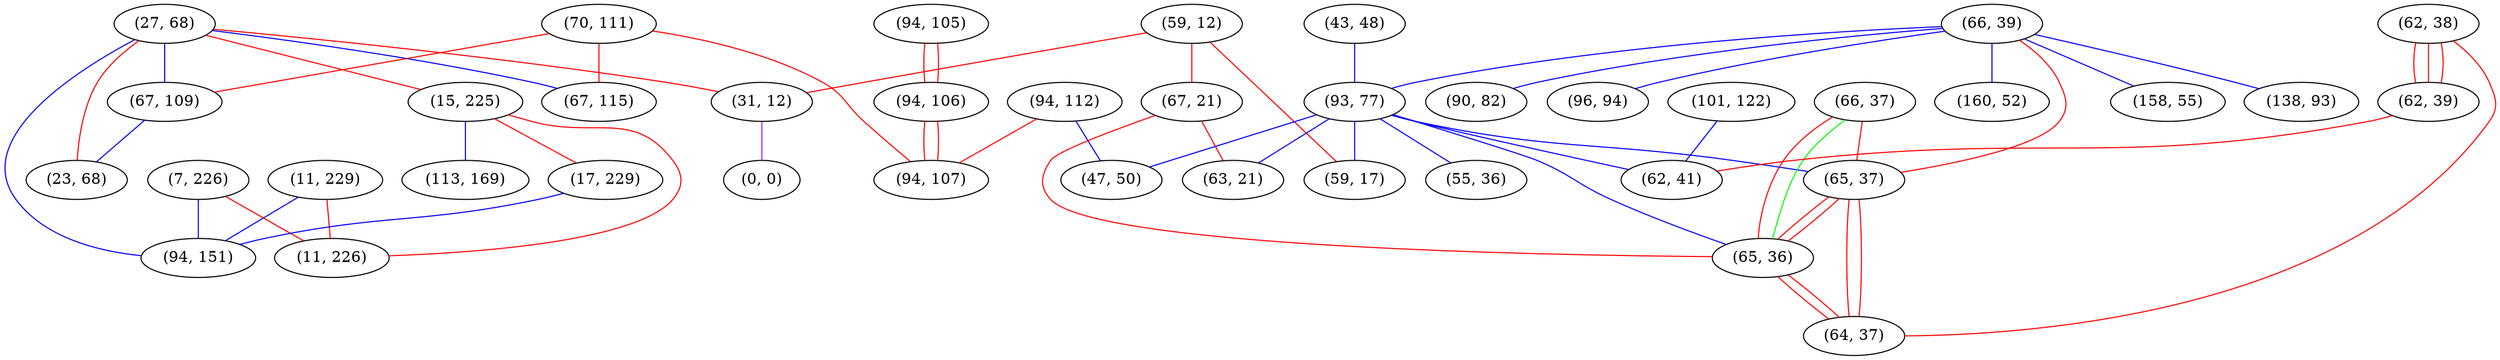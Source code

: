 graph "" {
"(66, 39)";
"(43, 48)";
"(11, 229)";
"(94, 105)";
"(59, 12)";
"(27, 68)";
"(93, 77)";
"(70, 111)";
"(62, 38)";
"(67, 109)";
"(94, 106)";
"(15, 225)";
"(31, 12)";
"(59, 17)";
"(67, 115)";
"(66, 37)";
"(62, 39)";
"(7, 226)";
"(94, 112)";
"(23, 68)";
"(0, 0)";
"(160, 52)";
"(158, 55)";
"(55, 36)";
"(67, 21)";
"(94, 107)";
"(65, 37)";
"(101, 122)";
"(138, 93)";
"(90, 82)";
"(17, 229)";
"(113, 169)";
"(11, 226)";
"(94, 151)";
"(65, 36)";
"(64, 37)";
"(47, 50)";
"(96, 94)";
"(63, 21)";
"(62, 41)";
"(66, 39)" -- "(160, 52)"  [color=blue, key=0, weight=3];
"(66, 39)" -- "(158, 55)"  [color=blue, key=0, weight=3];
"(66, 39)" -- "(65, 37)"  [color=red, key=0, weight=1];
"(66, 39)" -- "(93, 77)"  [color=blue, key=0, weight=3];
"(66, 39)" -- "(96, 94)"  [color=blue, key=0, weight=3];
"(66, 39)" -- "(138, 93)"  [color=blue, key=0, weight=3];
"(66, 39)" -- "(90, 82)"  [color=blue, key=0, weight=3];
"(43, 48)" -- "(93, 77)"  [color=blue, key=0, weight=3];
"(11, 229)" -- "(11, 226)"  [color=red, key=0, weight=1];
"(11, 229)" -- "(94, 151)"  [color=blue, key=0, weight=3];
"(94, 105)" -- "(94, 106)"  [color=red, key=0, weight=1];
"(94, 105)" -- "(94, 106)"  [color=red, key=1, weight=1];
"(59, 12)" -- "(31, 12)"  [color=red, key=0, weight=1];
"(59, 12)" -- "(59, 17)"  [color=red, key=0, weight=1];
"(59, 12)" -- "(67, 21)"  [color=red, key=0, weight=1];
"(27, 68)" -- "(23, 68)"  [color=red, key=0, weight=1];
"(27, 68)" -- "(67, 109)"  [color=blue, key=0, weight=3];
"(27, 68)" -- "(94, 151)"  [color=blue, key=0, weight=3];
"(27, 68)" -- "(15, 225)"  [color=red, key=0, weight=1];
"(27, 68)" -- "(31, 12)"  [color=red, key=0, weight=1];
"(27, 68)" -- "(67, 115)"  [color=blue, key=0, weight=3];
"(93, 77)" -- "(55, 36)"  [color=blue, key=0, weight=3];
"(93, 77)" -- "(62, 41)"  [color=blue, key=0, weight=3];
"(93, 77)" -- "(65, 36)"  [color=blue, key=0, weight=3];
"(93, 77)" -- "(65, 37)"  [color=blue, key=0, weight=3];
"(93, 77)" -- "(59, 17)"  [color=blue, key=0, weight=3];
"(93, 77)" -- "(47, 50)"  [color=blue, key=0, weight=3];
"(93, 77)" -- "(63, 21)"  [color=blue, key=0, weight=3];
"(70, 111)" -- "(94, 107)"  [color=red, key=0, weight=1];
"(70, 111)" -- "(67, 115)"  [color=red, key=0, weight=1];
"(70, 111)" -- "(67, 109)"  [color=red, key=0, weight=1];
"(62, 38)" -- "(62, 39)"  [color=red, key=0, weight=1];
"(62, 38)" -- "(62, 39)"  [color=red, key=1, weight=1];
"(62, 38)" -- "(62, 39)"  [color=red, key=2, weight=1];
"(62, 38)" -- "(64, 37)"  [color=red, key=0, weight=1];
"(67, 109)" -- "(23, 68)"  [color=blue, key=0, weight=3];
"(94, 106)" -- "(94, 107)"  [color=red, key=0, weight=1];
"(94, 106)" -- "(94, 107)"  [color=red, key=1, weight=1];
"(15, 225)" -- "(17, 229)"  [color=red, key=0, weight=1];
"(15, 225)" -- "(11, 226)"  [color=red, key=0, weight=1];
"(15, 225)" -- "(113, 169)"  [color=blue, key=0, weight=3];
"(31, 12)" -- "(0, 0)"  [color=purple, key=0, weight=4];
"(66, 37)" -- "(65, 37)"  [color=red, key=0, weight=1];
"(66, 37)" -- "(65, 36)"  [color=red, key=0, weight=1];
"(66, 37)" -- "(65, 36)"  [color=green, key=1, weight=2];
"(62, 39)" -- "(62, 41)"  [color=red, key=0, weight=1];
"(7, 226)" -- "(11, 226)"  [color=red, key=0, weight=1];
"(7, 226)" -- "(94, 151)"  [color=blue, key=0, weight=3];
"(94, 112)" -- "(94, 107)"  [color=red, key=0, weight=1];
"(94, 112)" -- "(47, 50)"  [color=blue, key=0, weight=3];
"(67, 21)" -- "(63, 21)"  [color=red, key=0, weight=1];
"(67, 21)" -- "(65, 36)"  [color=red, key=0, weight=1];
"(65, 37)" -- "(64, 37)"  [color=red, key=0, weight=1];
"(65, 37)" -- "(64, 37)"  [color=red, key=1, weight=1];
"(65, 37)" -- "(65, 36)"  [color=red, key=0, weight=1];
"(65, 37)" -- "(65, 36)"  [color=red, key=1, weight=1];
"(101, 122)" -- "(62, 41)"  [color=blue, key=0, weight=3];
"(17, 229)" -- "(94, 151)"  [color=blue, key=0, weight=3];
"(65, 36)" -- "(64, 37)"  [color=red, key=0, weight=1];
"(65, 36)" -- "(64, 37)"  [color=red, key=1, weight=1];
}
